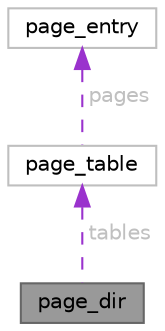 digraph "page_dir"
{
 // LATEX_PDF_SIZE
  bgcolor="transparent";
  edge [fontname=Helvetica,fontsize=10,labelfontname=Helvetica,labelfontsize=10];
  node [fontname=Helvetica,fontsize=10,shape=box,height=0.2,width=0.4];
  Node1 [id="Node000001",label="page_dir",height=0.2,width=0.4,color="gray40", fillcolor="grey60", style="filled", fontcolor="black",tooltip=" "];
  Node2 -> Node1 [id="edge1_Node000001_Node000002",dir="back",color="darkorchid3",style="dashed",tooltip=" ",label=" tables",fontcolor="grey" ];
  Node2 [id="Node000002",label="page_table",height=0.2,width=0.4,color="grey75", fillcolor="white", style="filled",URL="$structpage__table.html",tooltip=" "];
  Node3 -> Node2 [id="edge2_Node000002_Node000003",dir="back",color="darkorchid3",style="dashed",tooltip=" ",label=" pages",fontcolor="grey" ];
  Node3 [id="Node000003",label="page_entry",height=0.2,width=0.4,color="grey75", fillcolor="white", style="filled",URL="$structpage__entry.html",tooltip=" "];
}
